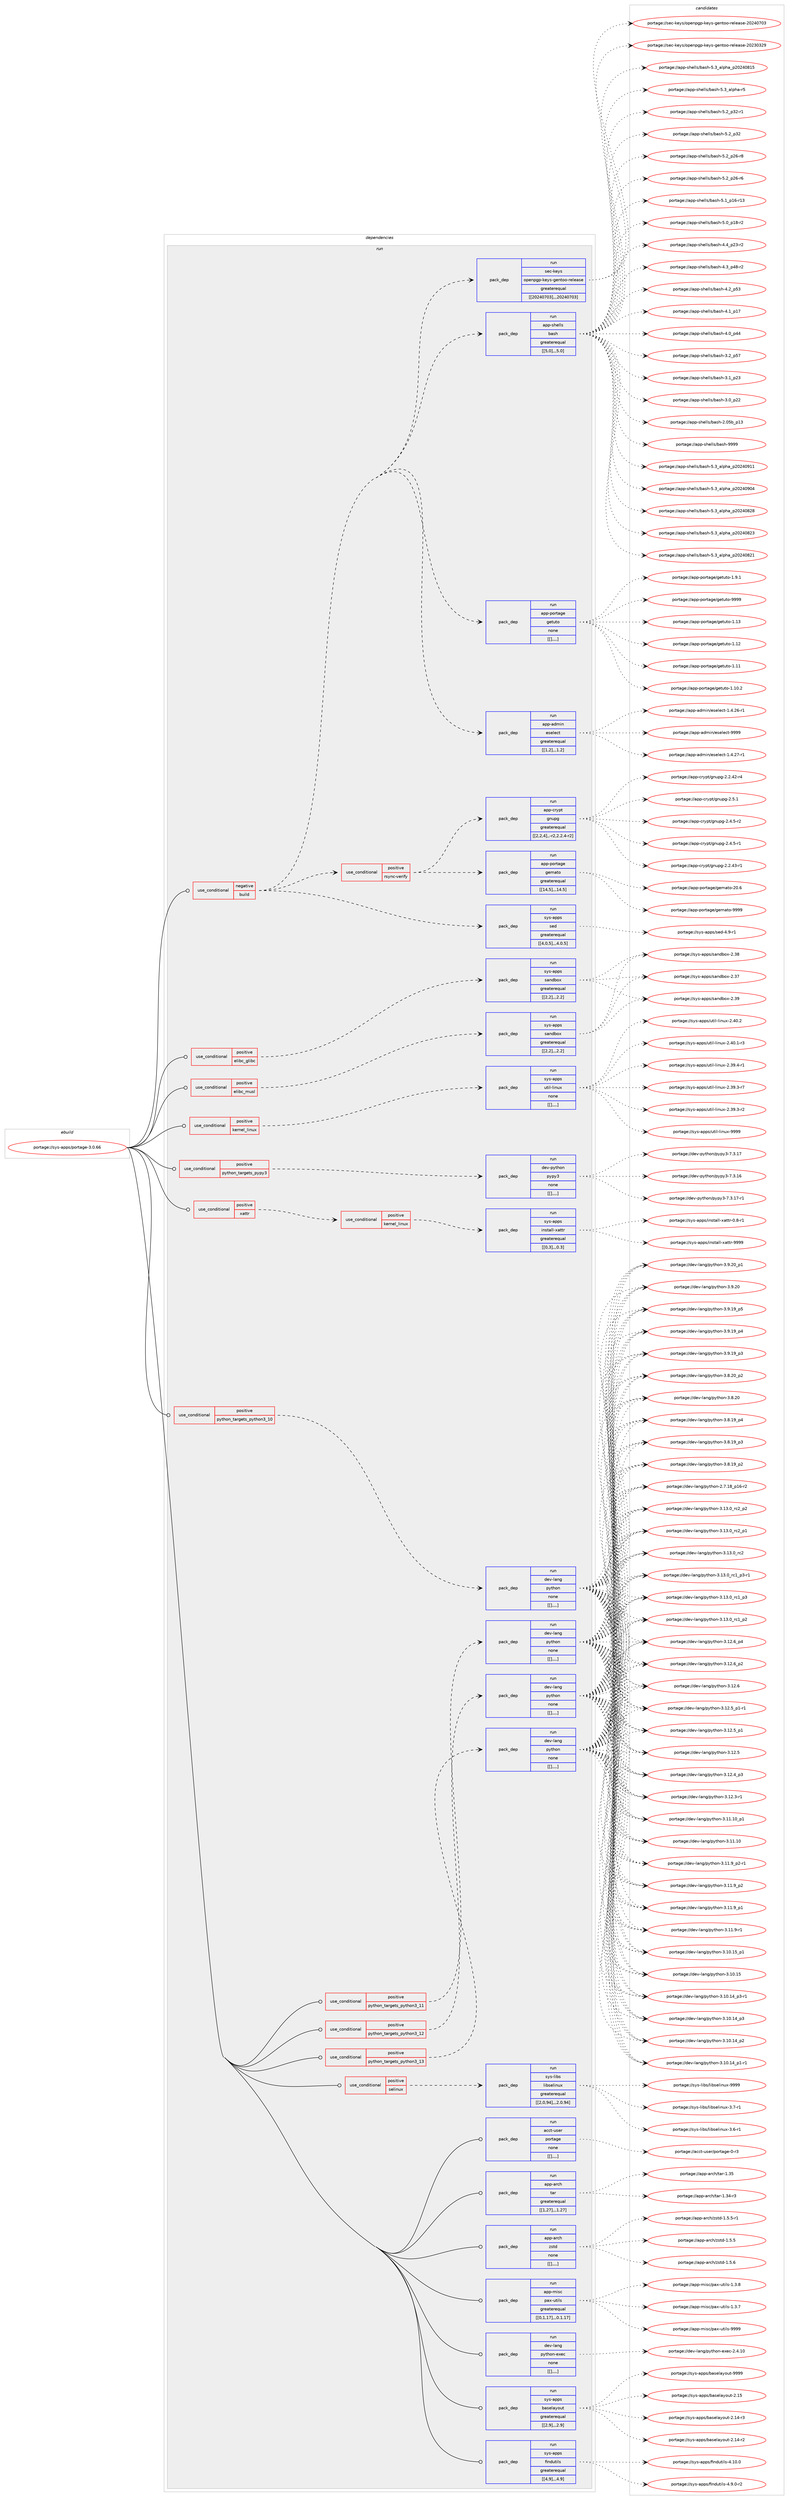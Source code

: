 digraph prolog {

# *************
# Graph options
# *************

newrank=true;
concentrate=true;
compound=true;
graph [rankdir=LR,fontname=Helvetica,fontsize=10,ranksep=1.5];#, ranksep=2.5, nodesep=0.2];
edge  [arrowhead=vee];
node  [fontname=Helvetica,fontsize=10];

# **********
# The ebuild
# **********

subgraph cluster_leftcol {
color=gray;
label=<<i>ebuild</i>>;
id [label="portage://sys-apps/portage-3.0.66", color=red, width=4, href="../sys-apps/portage-3.0.66.svg"];
}

# ****************
# The dependencies
# ****************

subgraph cluster_midcol {
color=gray;
label=<<i>dependencies</i>>;
subgraph cluster_compile {
fillcolor="#eeeeee";
style=filled;
label=<<i>compile</i>>;
}
subgraph cluster_compileandrun {
fillcolor="#eeeeee";
style=filled;
label=<<i>compile and run</i>>;
}
subgraph cluster_run {
fillcolor="#eeeeee";
style=filled;
label=<<i>run</i>>;
subgraph cond6857 {
dependency18221 [label=<<TABLE BORDER="0" CELLBORDER="1" CELLSPACING="0" CELLPADDING="4"><TR><TD ROWSPAN="3" CELLPADDING="10">use_conditional</TD></TR><TR><TD>negative</TD></TR><TR><TD>build</TD></TR></TABLE>>, shape=none, color=red];
subgraph pack11312 {
dependency18222 [label=<<TABLE BORDER="0" CELLBORDER="1" CELLSPACING="0" CELLPADDING="4" WIDTH="220"><TR><TD ROWSPAN="6" CELLPADDING="30">pack_dep</TD></TR><TR><TD WIDTH="110">run</TD></TR><TR><TD>app-admin</TD></TR><TR><TD>eselect</TD></TR><TR><TD>greaterequal</TD></TR><TR><TD>[[1,2],,,1.2]</TD></TR></TABLE>>, shape=none, color=blue];
}
dependency18221:e -> dependency18222:w [weight=20,style="dashed",arrowhead="vee"];
subgraph pack11313 {
dependency18223 [label=<<TABLE BORDER="0" CELLBORDER="1" CELLSPACING="0" CELLPADDING="4" WIDTH="220"><TR><TD ROWSPAN="6" CELLPADDING="30">pack_dep</TD></TR><TR><TD WIDTH="110">run</TD></TR><TR><TD>app-portage</TD></TR><TR><TD>getuto</TD></TR><TR><TD>none</TD></TR><TR><TD>[[],,,,]</TD></TR></TABLE>>, shape=none, color=blue];
}
dependency18221:e -> dependency18223:w [weight=20,style="dashed",arrowhead="vee"];
subgraph pack11314 {
dependency18224 [label=<<TABLE BORDER="0" CELLBORDER="1" CELLSPACING="0" CELLPADDING="4" WIDTH="220"><TR><TD ROWSPAN="6" CELLPADDING="30">pack_dep</TD></TR><TR><TD WIDTH="110">run</TD></TR><TR><TD>app-shells</TD></TR><TR><TD>bash</TD></TR><TR><TD>greaterequal</TD></TR><TR><TD>[[5,0],,,5.0]</TD></TR></TABLE>>, shape=none, color=blue];
}
dependency18221:e -> dependency18224:w [weight=20,style="dashed",arrowhead="vee"];
subgraph pack11315 {
dependency18225 [label=<<TABLE BORDER="0" CELLBORDER="1" CELLSPACING="0" CELLPADDING="4" WIDTH="220"><TR><TD ROWSPAN="6" CELLPADDING="30">pack_dep</TD></TR><TR><TD WIDTH="110">run</TD></TR><TR><TD>sec-keys</TD></TR><TR><TD>openpgp-keys-gentoo-release</TD></TR><TR><TD>greaterequal</TD></TR><TR><TD>[[20240703],,,20240703]</TD></TR></TABLE>>, shape=none, color=blue];
}
dependency18221:e -> dependency18225:w [weight=20,style="dashed",arrowhead="vee"];
subgraph pack11316 {
dependency18226 [label=<<TABLE BORDER="0" CELLBORDER="1" CELLSPACING="0" CELLPADDING="4" WIDTH="220"><TR><TD ROWSPAN="6" CELLPADDING="30">pack_dep</TD></TR><TR><TD WIDTH="110">run</TD></TR><TR><TD>sys-apps</TD></TR><TR><TD>sed</TD></TR><TR><TD>greaterequal</TD></TR><TR><TD>[[4,0,5],,,4.0.5]</TD></TR></TABLE>>, shape=none, color=blue];
}
dependency18221:e -> dependency18226:w [weight=20,style="dashed",arrowhead="vee"];
subgraph cond6858 {
dependency18227 [label=<<TABLE BORDER="0" CELLBORDER="1" CELLSPACING="0" CELLPADDING="4"><TR><TD ROWSPAN="3" CELLPADDING="10">use_conditional</TD></TR><TR><TD>positive</TD></TR><TR><TD>rsync-verify</TD></TR></TABLE>>, shape=none, color=red];
subgraph pack11317 {
dependency18228 [label=<<TABLE BORDER="0" CELLBORDER="1" CELLSPACING="0" CELLPADDING="4" WIDTH="220"><TR><TD ROWSPAN="6" CELLPADDING="30">pack_dep</TD></TR><TR><TD WIDTH="110">run</TD></TR><TR><TD>app-crypt</TD></TR><TR><TD>gnupg</TD></TR><TR><TD>greaterequal</TD></TR><TR><TD>[[2,2,4],,-r2,2.2.4-r2]</TD></TR></TABLE>>, shape=none, color=blue];
}
dependency18227:e -> dependency18228:w [weight=20,style="dashed",arrowhead="vee"];
subgraph pack11318 {
dependency18229 [label=<<TABLE BORDER="0" CELLBORDER="1" CELLSPACING="0" CELLPADDING="4" WIDTH="220"><TR><TD ROWSPAN="6" CELLPADDING="30">pack_dep</TD></TR><TR><TD WIDTH="110">run</TD></TR><TR><TD>app-portage</TD></TR><TR><TD>gemato</TD></TR><TR><TD>greaterequal</TD></TR><TR><TD>[[14,5],,,14.5]</TD></TR></TABLE>>, shape=none, color=blue];
}
dependency18227:e -> dependency18229:w [weight=20,style="dashed",arrowhead="vee"];
}
dependency18221:e -> dependency18227:w [weight=20,style="dashed",arrowhead="vee"];
}
id:e -> dependency18221:w [weight=20,style="solid",arrowhead="odot"];
subgraph cond6859 {
dependency18230 [label=<<TABLE BORDER="0" CELLBORDER="1" CELLSPACING="0" CELLPADDING="4"><TR><TD ROWSPAN="3" CELLPADDING="10">use_conditional</TD></TR><TR><TD>positive</TD></TR><TR><TD>elibc_glibc</TD></TR></TABLE>>, shape=none, color=red];
subgraph pack11319 {
dependency18231 [label=<<TABLE BORDER="0" CELLBORDER="1" CELLSPACING="0" CELLPADDING="4" WIDTH="220"><TR><TD ROWSPAN="6" CELLPADDING="30">pack_dep</TD></TR><TR><TD WIDTH="110">run</TD></TR><TR><TD>sys-apps</TD></TR><TR><TD>sandbox</TD></TR><TR><TD>greaterequal</TD></TR><TR><TD>[[2,2],,,2.2]</TD></TR></TABLE>>, shape=none, color=blue];
}
dependency18230:e -> dependency18231:w [weight=20,style="dashed",arrowhead="vee"];
}
id:e -> dependency18230:w [weight=20,style="solid",arrowhead="odot"];
subgraph cond6860 {
dependency18232 [label=<<TABLE BORDER="0" CELLBORDER="1" CELLSPACING="0" CELLPADDING="4"><TR><TD ROWSPAN="3" CELLPADDING="10">use_conditional</TD></TR><TR><TD>positive</TD></TR><TR><TD>elibc_musl</TD></TR></TABLE>>, shape=none, color=red];
subgraph pack11320 {
dependency18233 [label=<<TABLE BORDER="0" CELLBORDER="1" CELLSPACING="0" CELLPADDING="4" WIDTH="220"><TR><TD ROWSPAN="6" CELLPADDING="30">pack_dep</TD></TR><TR><TD WIDTH="110">run</TD></TR><TR><TD>sys-apps</TD></TR><TR><TD>sandbox</TD></TR><TR><TD>greaterequal</TD></TR><TR><TD>[[2,2],,,2.2]</TD></TR></TABLE>>, shape=none, color=blue];
}
dependency18232:e -> dependency18233:w [weight=20,style="dashed",arrowhead="vee"];
}
id:e -> dependency18232:w [weight=20,style="solid",arrowhead="odot"];
subgraph cond6861 {
dependency18234 [label=<<TABLE BORDER="0" CELLBORDER="1" CELLSPACING="0" CELLPADDING="4"><TR><TD ROWSPAN="3" CELLPADDING="10">use_conditional</TD></TR><TR><TD>positive</TD></TR><TR><TD>kernel_linux</TD></TR></TABLE>>, shape=none, color=red];
subgraph pack11321 {
dependency18235 [label=<<TABLE BORDER="0" CELLBORDER="1" CELLSPACING="0" CELLPADDING="4" WIDTH="220"><TR><TD ROWSPAN="6" CELLPADDING="30">pack_dep</TD></TR><TR><TD WIDTH="110">run</TD></TR><TR><TD>sys-apps</TD></TR><TR><TD>util-linux</TD></TR><TR><TD>none</TD></TR><TR><TD>[[],,,,]</TD></TR></TABLE>>, shape=none, color=blue];
}
dependency18234:e -> dependency18235:w [weight=20,style="dashed",arrowhead="vee"];
}
id:e -> dependency18234:w [weight=20,style="solid",arrowhead="odot"];
subgraph cond6862 {
dependency18236 [label=<<TABLE BORDER="0" CELLBORDER="1" CELLSPACING="0" CELLPADDING="4"><TR><TD ROWSPAN="3" CELLPADDING="10">use_conditional</TD></TR><TR><TD>positive</TD></TR><TR><TD>python_targets_pypy3</TD></TR></TABLE>>, shape=none, color=red];
subgraph pack11322 {
dependency18237 [label=<<TABLE BORDER="0" CELLBORDER="1" CELLSPACING="0" CELLPADDING="4" WIDTH="220"><TR><TD ROWSPAN="6" CELLPADDING="30">pack_dep</TD></TR><TR><TD WIDTH="110">run</TD></TR><TR><TD>dev-python</TD></TR><TR><TD>pypy3</TD></TR><TR><TD>none</TD></TR><TR><TD>[[],,,,]</TD></TR></TABLE>>, shape=none, color=blue];
}
dependency18236:e -> dependency18237:w [weight=20,style="dashed",arrowhead="vee"];
}
id:e -> dependency18236:w [weight=20,style="solid",arrowhead="odot"];
subgraph cond6863 {
dependency18238 [label=<<TABLE BORDER="0" CELLBORDER="1" CELLSPACING="0" CELLPADDING="4"><TR><TD ROWSPAN="3" CELLPADDING="10">use_conditional</TD></TR><TR><TD>positive</TD></TR><TR><TD>python_targets_python3_10</TD></TR></TABLE>>, shape=none, color=red];
subgraph pack11323 {
dependency18239 [label=<<TABLE BORDER="0" CELLBORDER="1" CELLSPACING="0" CELLPADDING="4" WIDTH="220"><TR><TD ROWSPAN="6" CELLPADDING="30">pack_dep</TD></TR><TR><TD WIDTH="110">run</TD></TR><TR><TD>dev-lang</TD></TR><TR><TD>python</TD></TR><TR><TD>none</TD></TR><TR><TD>[[],,,,]</TD></TR></TABLE>>, shape=none, color=blue];
}
dependency18238:e -> dependency18239:w [weight=20,style="dashed",arrowhead="vee"];
}
id:e -> dependency18238:w [weight=20,style="solid",arrowhead="odot"];
subgraph cond6864 {
dependency18240 [label=<<TABLE BORDER="0" CELLBORDER="1" CELLSPACING="0" CELLPADDING="4"><TR><TD ROWSPAN="3" CELLPADDING="10">use_conditional</TD></TR><TR><TD>positive</TD></TR><TR><TD>python_targets_python3_11</TD></TR></TABLE>>, shape=none, color=red];
subgraph pack11324 {
dependency18241 [label=<<TABLE BORDER="0" CELLBORDER="1" CELLSPACING="0" CELLPADDING="4" WIDTH="220"><TR><TD ROWSPAN="6" CELLPADDING="30">pack_dep</TD></TR><TR><TD WIDTH="110">run</TD></TR><TR><TD>dev-lang</TD></TR><TR><TD>python</TD></TR><TR><TD>none</TD></TR><TR><TD>[[],,,,]</TD></TR></TABLE>>, shape=none, color=blue];
}
dependency18240:e -> dependency18241:w [weight=20,style="dashed",arrowhead="vee"];
}
id:e -> dependency18240:w [weight=20,style="solid",arrowhead="odot"];
subgraph cond6865 {
dependency18242 [label=<<TABLE BORDER="0" CELLBORDER="1" CELLSPACING="0" CELLPADDING="4"><TR><TD ROWSPAN="3" CELLPADDING="10">use_conditional</TD></TR><TR><TD>positive</TD></TR><TR><TD>python_targets_python3_12</TD></TR></TABLE>>, shape=none, color=red];
subgraph pack11325 {
dependency18243 [label=<<TABLE BORDER="0" CELLBORDER="1" CELLSPACING="0" CELLPADDING="4" WIDTH="220"><TR><TD ROWSPAN="6" CELLPADDING="30">pack_dep</TD></TR><TR><TD WIDTH="110">run</TD></TR><TR><TD>dev-lang</TD></TR><TR><TD>python</TD></TR><TR><TD>none</TD></TR><TR><TD>[[],,,,]</TD></TR></TABLE>>, shape=none, color=blue];
}
dependency18242:e -> dependency18243:w [weight=20,style="dashed",arrowhead="vee"];
}
id:e -> dependency18242:w [weight=20,style="solid",arrowhead="odot"];
subgraph cond6866 {
dependency18244 [label=<<TABLE BORDER="0" CELLBORDER="1" CELLSPACING="0" CELLPADDING="4"><TR><TD ROWSPAN="3" CELLPADDING="10">use_conditional</TD></TR><TR><TD>positive</TD></TR><TR><TD>python_targets_python3_13</TD></TR></TABLE>>, shape=none, color=red];
subgraph pack11326 {
dependency18245 [label=<<TABLE BORDER="0" CELLBORDER="1" CELLSPACING="0" CELLPADDING="4" WIDTH="220"><TR><TD ROWSPAN="6" CELLPADDING="30">pack_dep</TD></TR><TR><TD WIDTH="110">run</TD></TR><TR><TD>dev-lang</TD></TR><TR><TD>python</TD></TR><TR><TD>none</TD></TR><TR><TD>[[],,,,]</TD></TR></TABLE>>, shape=none, color=blue];
}
dependency18244:e -> dependency18245:w [weight=20,style="dashed",arrowhead="vee"];
}
id:e -> dependency18244:w [weight=20,style="solid",arrowhead="odot"];
subgraph cond6867 {
dependency18246 [label=<<TABLE BORDER="0" CELLBORDER="1" CELLSPACING="0" CELLPADDING="4"><TR><TD ROWSPAN="3" CELLPADDING="10">use_conditional</TD></TR><TR><TD>positive</TD></TR><TR><TD>selinux</TD></TR></TABLE>>, shape=none, color=red];
subgraph pack11327 {
dependency18247 [label=<<TABLE BORDER="0" CELLBORDER="1" CELLSPACING="0" CELLPADDING="4" WIDTH="220"><TR><TD ROWSPAN="6" CELLPADDING="30">pack_dep</TD></TR><TR><TD WIDTH="110">run</TD></TR><TR><TD>sys-libs</TD></TR><TR><TD>libselinux</TD></TR><TR><TD>greaterequal</TD></TR><TR><TD>[[2,0,94],,,2.0.94]</TD></TR></TABLE>>, shape=none, color=blue];
}
dependency18246:e -> dependency18247:w [weight=20,style="dashed",arrowhead="vee"];
}
id:e -> dependency18246:w [weight=20,style="solid",arrowhead="odot"];
subgraph cond6868 {
dependency18248 [label=<<TABLE BORDER="0" CELLBORDER="1" CELLSPACING="0" CELLPADDING="4"><TR><TD ROWSPAN="3" CELLPADDING="10">use_conditional</TD></TR><TR><TD>positive</TD></TR><TR><TD>xattr</TD></TR></TABLE>>, shape=none, color=red];
subgraph cond6869 {
dependency18249 [label=<<TABLE BORDER="0" CELLBORDER="1" CELLSPACING="0" CELLPADDING="4"><TR><TD ROWSPAN="3" CELLPADDING="10">use_conditional</TD></TR><TR><TD>positive</TD></TR><TR><TD>kernel_linux</TD></TR></TABLE>>, shape=none, color=red];
subgraph pack11328 {
dependency18250 [label=<<TABLE BORDER="0" CELLBORDER="1" CELLSPACING="0" CELLPADDING="4" WIDTH="220"><TR><TD ROWSPAN="6" CELLPADDING="30">pack_dep</TD></TR><TR><TD WIDTH="110">run</TD></TR><TR><TD>sys-apps</TD></TR><TR><TD>install-xattr</TD></TR><TR><TD>greaterequal</TD></TR><TR><TD>[[0,3],,,0.3]</TD></TR></TABLE>>, shape=none, color=blue];
}
dependency18249:e -> dependency18250:w [weight=20,style="dashed",arrowhead="vee"];
}
dependency18248:e -> dependency18249:w [weight=20,style="dashed",arrowhead="vee"];
}
id:e -> dependency18248:w [weight=20,style="solid",arrowhead="odot"];
subgraph pack11329 {
dependency18251 [label=<<TABLE BORDER="0" CELLBORDER="1" CELLSPACING="0" CELLPADDING="4" WIDTH="220"><TR><TD ROWSPAN="6" CELLPADDING="30">pack_dep</TD></TR><TR><TD WIDTH="110">run</TD></TR><TR><TD>acct-user</TD></TR><TR><TD>portage</TD></TR><TR><TD>none</TD></TR><TR><TD>[[],,,,]</TD></TR></TABLE>>, shape=none, color=blue];
}
id:e -> dependency18251:w [weight=20,style="solid",arrowhead="odot"];
subgraph pack11330 {
dependency18252 [label=<<TABLE BORDER="0" CELLBORDER="1" CELLSPACING="0" CELLPADDING="4" WIDTH="220"><TR><TD ROWSPAN="6" CELLPADDING="30">pack_dep</TD></TR><TR><TD WIDTH="110">run</TD></TR><TR><TD>app-arch</TD></TR><TR><TD>tar</TD></TR><TR><TD>greaterequal</TD></TR><TR><TD>[[1,27],,,1.27]</TD></TR></TABLE>>, shape=none, color=blue];
}
id:e -> dependency18252:w [weight=20,style="solid",arrowhead="odot"];
subgraph pack11331 {
dependency18253 [label=<<TABLE BORDER="0" CELLBORDER="1" CELLSPACING="0" CELLPADDING="4" WIDTH="220"><TR><TD ROWSPAN="6" CELLPADDING="30">pack_dep</TD></TR><TR><TD WIDTH="110">run</TD></TR><TR><TD>app-arch</TD></TR><TR><TD>zstd</TD></TR><TR><TD>none</TD></TR><TR><TD>[[],,,,]</TD></TR></TABLE>>, shape=none, color=blue];
}
id:e -> dependency18253:w [weight=20,style="solid",arrowhead="odot"];
subgraph pack11332 {
dependency18254 [label=<<TABLE BORDER="0" CELLBORDER="1" CELLSPACING="0" CELLPADDING="4" WIDTH="220"><TR><TD ROWSPAN="6" CELLPADDING="30">pack_dep</TD></TR><TR><TD WIDTH="110">run</TD></TR><TR><TD>app-misc</TD></TR><TR><TD>pax-utils</TD></TR><TR><TD>greaterequal</TD></TR><TR><TD>[[0,1,17],,,0.1.17]</TD></TR></TABLE>>, shape=none, color=blue];
}
id:e -> dependency18254:w [weight=20,style="solid",arrowhead="odot"];
subgraph pack11333 {
dependency18255 [label=<<TABLE BORDER="0" CELLBORDER="1" CELLSPACING="0" CELLPADDING="4" WIDTH="220"><TR><TD ROWSPAN="6" CELLPADDING="30">pack_dep</TD></TR><TR><TD WIDTH="110">run</TD></TR><TR><TD>dev-lang</TD></TR><TR><TD>python-exec</TD></TR><TR><TD>none</TD></TR><TR><TD>[[],,,,]</TD></TR></TABLE>>, shape=none, color=blue];
}
id:e -> dependency18255:w [weight=20,style="solid",arrowhead="odot"];
subgraph pack11334 {
dependency18256 [label=<<TABLE BORDER="0" CELLBORDER="1" CELLSPACING="0" CELLPADDING="4" WIDTH="220"><TR><TD ROWSPAN="6" CELLPADDING="30">pack_dep</TD></TR><TR><TD WIDTH="110">run</TD></TR><TR><TD>sys-apps</TD></TR><TR><TD>baselayout</TD></TR><TR><TD>greaterequal</TD></TR><TR><TD>[[2,9],,,2.9]</TD></TR></TABLE>>, shape=none, color=blue];
}
id:e -> dependency18256:w [weight=20,style="solid",arrowhead="odot"];
subgraph pack11335 {
dependency18257 [label=<<TABLE BORDER="0" CELLBORDER="1" CELLSPACING="0" CELLPADDING="4" WIDTH="220"><TR><TD ROWSPAN="6" CELLPADDING="30">pack_dep</TD></TR><TR><TD WIDTH="110">run</TD></TR><TR><TD>sys-apps</TD></TR><TR><TD>findutils</TD></TR><TR><TD>greaterequal</TD></TR><TR><TD>[[4,9],,,4.9]</TD></TR></TABLE>>, shape=none, color=blue];
}
id:e -> dependency18257:w [weight=20,style="solid",arrowhead="odot"];
}
}

# **************
# The candidates
# **************

subgraph cluster_choices {
rank=same;
color=gray;
label=<<i>candidates</i>>;

subgraph choice11312 {
color=black;
nodesep=1;
choice97112112459710010910511047101115101108101991164557575757 [label="portage://app-admin/eselect-9999", color=red, width=4,href="../app-admin/eselect-9999.svg"];
choice9711211245971001091051104710111510110810199116454946524650554511449 [label="portage://app-admin/eselect-1.4.27-r1", color=red, width=4,href="../app-admin/eselect-1.4.27-r1.svg"];
choice9711211245971001091051104710111510110810199116454946524650544511449 [label="portage://app-admin/eselect-1.4.26-r1", color=red, width=4,href="../app-admin/eselect-1.4.26-r1.svg"];
dependency18222:e -> choice97112112459710010910511047101115101108101991164557575757:w [style=dotted,weight="100"];
dependency18222:e -> choice9711211245971001091051104710111510110810199116454946524650554511449:w [style=dotted,weight="100"];
dependency18222:e -> choice9711211245971001091051104710111510110810199116454946524650544511449:w [style=dotted,weight="100"];
}
subgraph choice11313 {
color=black;
nodesep=1;
choice971121124511211111411697103101471031011161171161114557575757 [label="portage://app-portage/getuto-9999", color=red, width=4,href="../app-portage/getuto-9999.svg"];
choice971121124511211111411697103101471031011161171161114549464951 [label="portage://app-portage/getuto-1.13", color=red, width=4,href="../app-portage/getuto-1.13.svg"];
choice971121124511211111411697103101471031011161171161114549464950 [label="portage://app-portage/getuto-1.12", color=red, width=4,href="../app-portage/getuto-1.12.svg"];
choice971121124511211111411697103101471031011161171161114549464949 [label="portage://app-portage/getuto-1.11", color=red, width=4,href="../app-portage/getuto-1.11.svg"];
choice9711211245112111114116971031014710310111611711611145494649484650 [label="portage://app-portage/getuto-1.10.2", color=red, width=4,href="../app-portage/getuto-1.10.2.svg"];
choice97112112451121111141169710310147103101116117116111454946574649 [label="portage://app-portage/getuto-1.9.1", color=red, width=4,href="../app-portage/getuto-1.9.1.svg"];
dependency18223:e -> choice971121124511211111411697103101471031011161171161114557575757:w [style=dotted,weight="100"];
dependency18223:e -> choice971121124511211111411697103101471031011161171161114549464951:w [style=dotted,weight="100"];
dependency18223:e -> choice971121124511211111411697103101471031011161171161114549464950:w [style=dotted,weight="100"];
dependency18223:e -> choice971121124511211111411697103101471031011161171161114549464949:w [style=dotted,weight="100"];
dependency18223:e -> choice9711211245112111114116971031014710310111611711611145494649484650:w [style=dotted,weight="100"];
dependency18223:e -> choice97112112451121111141169710310147103101116117116111454946574649:w [style=dotted,weight="100"];
}
subgraph choice11314 {
color=black;
nodesep=1;
choice97112112451151041011081081154798971151044557575757 [label="portage://app-shells/bash-9999", color=red, width=4,href="../app-shells/bash-9999.svg"];
choice971121124511510410110810811547989711510445534651959710811210497951125048505248574949 [label="portage://app-shells/bash-5.3_alpha_p20240911", color=red, width=4,href="../app-shells/bash-5.3_alpha_p20240911.svg"];
choice971121124511510410110810811547989711510445534651959710811210497951125048505248574852 [label="portage://app-shells/bash-5.3_alpha_p20240904", color=red, width=4,href="../app-shells/bash-5.3_alpha_p20240904.svg"];
choice971121124511510410110810811547989711510445534651959710811210497951125048505248565056 [label="portage://app-shells/bash-5.3_alpha_p20240828", color=red, width=4,href="../app-shells/bash-5.3_alpha_p20240828.svg"];
choice971121124511510410110810811547989711510445534651959710811210497951125048505248565051 [label="portage://app-shells/bash-5.3_alpha_p20240823", color=red, width=4,href="../app-shells/bash-5.3_alpha_p20240823.svg"];
choice971121124511510410110810811547989711510445534651959710811210497951125048505248565049 [label="portage://app-shells/bash-5.3_alpha_p20240821", color=red, width=4,href="../app-shells/bash-5.3_alpha_p20240821.svg"];
choice971121124511510410110810811547989711510445534651959710811210497951125048505248564953 [label="portage://app-shells/bash-5.3_alpha_p20240815", color=red, width=4,href="../app-shells/bash-5.3_alpha_p20240815.svg"];
choice9711211245115104101108108115479897115104455346519597108112104974511453 [label="portage://app-shells/bash-5.3_alpha-r5", color=red, width=4,href="../app-shells/bash-5.3_alpha-r5.svg"];
choice9711211245115104101108108115479897115104455346509511251504511449 [label="portage://app-shells/bash-5.2_p32-r1", color=red, width=4,href="../app-shells/bash-5.2_p32-r1.svg"];
choice971121124511510410110810811547989711510445534650951125150 [label="portage://app-shells/bash-5.2_p32", color=red, width=4,href="../app-shells/bash-5.2_p32.svg"];
choice9711211245115104101108108115479897115104455346509511250544511456 [label="portage://app-shells/bash-5.2_p26-r8", color=red, width=4,href="../app-shells/bash-5.2_p26-r8.svg"];
choice9711211245115104101108108115479897115104455346509511250544511454 [label="portage://app-shells/bash-5.2_p26-r6", color=red, width=4,href="../app-shells/bash-5.2_p26-r6.svg"];
choice971121124511510410110810811547989711510445534649951124954451144951 [label="portage://app-shells/bash-5.1_p16-r13", color=red, width=4,href="../app-shells/bash-5.1_p16-r13.svg"];
choice9711211245115104101108108115479897115104455346489511249564511450 [label="portage://app-shells/bash-5.0_p18-r2", color=red, width=4,href="../app-shells/bash-5.0_p18-r2.svg"];
choice9711211245115104101108108115479897115104455246529511250514511450 [label="portage://app-shells/bash-4.4_p23-r2", color=red, width=4,href="../app-shells/bash-4.4_p23-r2.svg"];
choice9711211245115104101108108115479897115104455246519511252564511450 [label="portage://app-shells/bash-4.3_p48-r2", color=red, width=4,href="../app-shells/bash-4.3_p48-r2.svg"];
choice971121124511510410110810811547989711510445524650951125351 [label="portage://app-shells/bash-4.2_p53", color=red, width=4,href="../app-shells/bash-4.2_p53.svg"];
choice971121124511510410110810811547989711510445524649951124955 [label="portage://app-shells/bash-4.1_p17", color=red, width=4,href="../app-shells/bash-4.1_p17.svg"];
choice971121124511510410110810811547989711510445524648951125252 [label="portage://app-shells/bash-4.0_p44", color=red, width=4,href="../app-shells/bash-4.0_p44.svg"];
choice971121124511510410110810811547989711510445514650951125355 [label="portage://app-shells/bash-3.2_p57", color=red, width=4,href="../app-shells/bash-3.2_p57.svg"];
choice971121124511510410110810811547989711510445514649951125051 [label="portage://app-shells/bash-3.1_p23", color=red, width=4,href="../app-shells/bash-3.1_p23.svg"];
choice971121124511510410110810811547989711510445514648951125050 [label="portage://app-shells/bash-3.0_p22", color=red, width=4,href="../app-shells/bash-3.0_p22.svg"];
choice9711211245115104101108108115479897115104455046485398951124951 [label="portage://app-shells/bash-2.05b_p13", color=red, width=4,href="../app-shells/bash-2.05b_p13.svg"];
dependency18224:e -> choice97112112451151041011081081154798971151044557575757:w [style=dotted,weight="100"];
dependency18224:e -> choice971121124511510410110810811547989711510445534651959710811210497951125048505248574949:w [style=dotted,weight="100"];
dependency18224:e -> choice971121124511510410110810811547989711510445534651959710811210497951125048505248574852:w [style=dotted,weight="100"];
dependency18224:e -> choice971121124511510410110810811547989711510445534651959710811210497951125048505248565056:w [style=dotted,weight="100"];
dependency18224:e -> choice971121124511510410110810811547989711510445534651959710811210497951125048505248565051:w [style=dotted,weight="100"];
dependency18224:e -> choice971121124511510410110810811547989711510445534651959710811210497951125048505248565049:w [style=dotted,weight="100"];
dependency18224:e -> choice971121124511510410110810811547989711510445534651959710811210497951125048505248564953:w [style=dotted,weight="100"];
dependency18224:e -> choice9711211245115104101108108115479897115104455346519597108112104974511453:w [style=dotted,weight="100"];
dependency18224:e -> choice9711211245115104101108108115479897115104455346509511251504511449:w [style=dotted,weight="100"];
dependency18224:e -> choice971121124511510410110810811547989711510445534650951125150:w [style=dotted,weight="100"];
dependency18224:e -> choice9711211245115104101108108115479897115104455346509511250544511456:w [style=dotted,weight="100"];
dependency18224:e -> choice9711211245115104101108108115479897115104455346509511250544511454:w [style=dotted,weight="100"];
dependency18224:e -> choice971121124511510410110810811547989711510445534649951124954451144951:w [style=dotted,weight="100"];
dependency18224:e -> choice9711211245115104101108108115479897115104455346489511249564511450:w [style=dotted,weight="100"];
dependency18224:e -> choice9711211245115104101108108115479897115104455246529511250514511450:w [style=dotted,weight="100"];
dependency18224:e -> choice9711211245115104101108108115479897115104455246519511252564511450:w [style=dotted,weight="100"];
dependency18224:e -> choice971121124511510410110810811547989711510445524650951125351:w [style=dotted,weight="100"];
dependency18224:e -> choice971121124511510410110810811547989711510445524649951124955:w [style=dotted,weight="100"];
dependency18224:e -> choice971121124511510410110810811547989711510445524648951125252:w [style=dotted,weight="100"];
dependency18224:e -> choice971121124511510410110810811547989711510445514650951125355:w [style=dotted,weight="100"];
dependency18224:e -> choice971121124511510410110810811547989711510445514649951125051:w [style=dotted,weight="100"];
dependency18224:e -> choice971121124511510410110810811547989711510445514648951125050:w [style=dotted,weight="100"];
dependency18224:e -> choice9711211245115104101108108115479897115104455046485398951124951:w [style=dotted,weight="100"];
}
subgraph choice11315 {
color=black;
nodesep=1;
choice11510199451071011211154711111210111011210311245107101121115451031011101161111114511410110810197115101455048505248554851 [label="portage://sec-keys/openpgp-keys-gentoo-release-20240703", color=red, width=4,href="../sec-keys/openpgp-keys-gentoo-release-20240703.svg"];
choice11510199451071011211154711111210111011210311245107101121115451031011101161111114511410110810197115101455048505148515057 [label="portage://sec-keys/openpgp-keys-gentoo-release-20230329", color=red, width=4,href="../sec-keys/openpgp-keys-gentoo-release-20230329.svg"];
dependency18225:e -> choice11510199451071011211154711111210111011210311245107101121115451031011101161111114511410110810197115101455048505248554851:w [style=dotted,weight="100"];
dependency18225:e -> choice11510199451071011211154711111210111011210311245107101121115451031011101161111114511410110810197115101455048505148515057:w [style=dotted,weight="100"];
}
subgraph choice11316 {
color=black;
nodesep=1;
choice115121115459711211211547115101100455246574511449 [label="portage://sys-apps/sed-4.9-r1", color=red, width=4,href="../sys-apps/sed-4.9-r1.svg"];
dependency18226:e -> choice115121115459711211211547115101100455246574511449:w [style=dotted,weight="100"];
}
subgraph choice11317 {
color=black;
nodesep=1;
choice97112112459911412111211647103110117112103455046534649 [label="portage://app-crypt/gnupg-2.5.1", color=red, width=4,href="../app-crypt/gnupg-2.5.1.svg"];
choice971121124599114121112116471031101171121034550465246534511450 [label="portage://app-crypt/gnupg-2.4.5-r2", color=red, width=4,href="../app-crypt/gnupg-2.4.5-r2.svg"];
choice971121124599114121112116471031101171121034550465246534511449 [label="portage://app-crypt/gnupg-2.4.5-r1", color=red, width=4,href="../app-crypt/gnupg-2.4.5-r1.svg"];
choice97112112459911412111211647103110117112103455046504652514511449 [label="portage://app-crypt/gnupg-2.2.43-r1", color=red, width=4,href="../app-crypt/gnupg-2.2.43-r1.svg"];
choice97112112459911412111211647103110117112103455046504652504511452 [label="portage://app-crypt/gnupg-2.2.42-r4", color=red, width=4,href="../app-crypt/gnupg-2.2.42-r4.svg"];
dependency18228:e -> choice97112112459911412111211647103110117112103455046534649:w [style=dotted,weight="100"];
dependency18228:e -> choice971121124599114121112116471031101171121034550465246534511450:w [style=dotted,weight="100"];
dependency18228:e -> choice971121124599114121112116471031101171121034550465246534511449:w [style=dotted,weight="100"];
dependency18228:e -> choice97112112459911412111211647103110117112103455046504652514511449:w [style=dotted,weight="100"];
dependency18228:e -> choice97112112459911412111211647103110117112103455046504652504511452:w [style=dotted,weight="100"];
}
subgraph choice11318 {
color=black;
nodesep=1;
choice97112112451121111141169710310147103101109971161114557575757 [label="portage://app-portage/gemato-9999", color=red, width=4,href="../app-portage/gemato-9999.svg"];
choice97112112451121111141169710310147103101109971161114550484654 [label="portage://app-portage/gemato-20.6", color=red, width=4,href="../app-portage/gemato-20.6.svg"];
dependency18229:e -> choice97112112451121111141169710310147103101109971161114557575757:w [style=dotted,weight="100"];
dependency18229:e -> choice97112112451121111141169710310147103101109971161114550484654:w [style=dotted,weight="100"];
}
subgraph choice11319 {
color=black;
nodesep=1;
choice11512111545971121121154711597110100981111204550465157 [label="portage://sys-apps/sandbox-2.39", color=red, width=4,href="../sys-apps/sandbox-2.39.svg"];
choice11512111545971121121154711597110100981111204550465156 [label="portage://sys-apps/sandbox-2.38", color=red, width=4,href="../sys-apps/sandbox-2.38.svg"];
choice11512111545971121121154711597110100981111204550465155 [label="portage://sys-apps/sandbox-2.37", color=red, width=4,href="../sys-apps/sandbox-2.37.svg"];
dependency18231:e -> choice11512111545971121121154711597110100981111204550465157:w [style=dotted,weight="100"];
dependency18231:e -> choice11512111545971121121154711597110100981111204550465156:w [style=dotted,weight="100"];
dependency18231:e -> choice11512111545971121121154711597110100981111204550465155:w [style=dotted,weight="100"];
}
subgraph choice11320 {
color=black;
nodesep=1;
choice11512111545971121121154711597110100981111204550465157 [label="portage://sys-apps/sandbox-2.39", color=red, width=4,href="../sys-apps/sandbox-2.39.svg"];
choice11512111545971121121154711597110100981111204550465156 [label="portage://sys-apps/sandbox-2.38", color=red, width=4,href="../sys-apps/sandbox-2.38.svg"];
choice11512111545971121121154711597110100981111204550465155 [label="portage://sys-apps/sandbox-2.37", color=red, width=4,href="../sys-apps/sandbox-2.37.svg"];
dependency18233:e -> choice11512111545971121121154711597110100981111204550465157:w [style=dotted,weight="100"];
dependency18233:e -> choice11512111545971121121154711597110100981111204550465156:w [style=dotted,weight="100"];
dependency18233:e -> choice11512111545971121121154711597110100981111204550465155:w [style=dotted,weight="100"];
}
subgraph choice11321 {
color=black;
nodesep=1;
choice115121115459711211211547117116105108451081051101171204557575757 [label="portage://sys-apps/util-linux-9999", color=red, width=4,href="../sys-apps/util-linux-9999.svg"];
choice1151211154597112112115471171161051084510810511011712045504652484650 [label="portage://sys-apps/util-linux-2.40.2", color=red, width=4,href="../sys-apps/util-linux-2.40.2.svg"];
choice11512111545971121121154711711610510845108105110117120455046524846494511451 [label="portage://sys-apps/util-linux-2.40.1-r3", color=red, width=4,href="../sys-apps/util-linux-2.40.1-r3.svg"];
choice11512111545971121121154711711610510845108105110117120455046515746524511449 [label="portage://sys-apps/util-linux-2.39.4-r1", color=red, width=4,href="../sys-apps/util-linux-2.39.4-r1.svg"];
choice11512111545971121121154711711610510845108105110117120455046515746514511455 [label="portage://sys-apps/util-linux-2.39.3-r7", color=red, width=4,href="../sys-apps/util-linux-2.39.3-r7.svg"];
choice11512111545971121121154711711610510845108105110117120455046515746514511450 [label="portage://sys-apps/util-linux-2.39.3-r2", color=red, width=4,href="../sys-apps/util-linux-2.39.3-r2.svg"];
dependency18235:e -> choice115121115459711211211547117116105108451081051101171204557575757:w [style=dotted,weight="100"];
dependency18235:e -> choice1151211154597112112115471171161051084510810511011712045504652484650:w [style=dotted,weight="100"];
dependency18235:e -> choice11512111545971121121154711711610510845108105110117120455046524846494511451:w [style=dotted,weight="100"];
dependency18235:e -> choice11512111545971121121154711711610510845108105110117120455046515746524511449:w [style=dotted,weight="100"];
dependency18235:e -> choice11512111545971121121154711711610510845108105110117120455046515746514511455:w [style=dotted,weight="100"];
dependency18235:e -> choice11512111545971121121154711711610510845108105110117120455046515746514511450:w [style=dotted,weight="100"];
}
subgraph choice11322 {
color=black;
nodesep=1;
choice100101118451121211161041111104711212111212151455546514649554511449 [label="portage://dev-python/pypy3-7.3.17-r1", color=red, width=4,href="../dev-python/pypy3-7.3.17-r1.svg"];
choice10010111845112121116104111110471121211121215145554651464955 [label="portage://dev-python/pypy3-7.3.17", color=red, width=4,href="../dev-python/pypy3-7.3.17.svg"];
choice10010111845112121116104111110471121211121215145554651464954 [label="portage://dev-python/pypy3-7.3.16", color=red, width=4,href="../dev-python/pypy3-7.3.16.svg"];
dependency18237:e -> choice100101118451121211161041111104711212111212151455546514649554511449:w [style=dotted,weight="100"];
dependency18237:e -> choice10010111845112121116104111110471121211121215145554651464955:w [style=dotted,weight="100"];
dependency18237:e -> choice10010111845112121116104111110471121211121215145554651464954:w [style=dotted,weight="100"];
}
subgraph choice11323 {
color=black;
nodesep=1;
choice100101118451089711010347112121116104111110455146495146489511499509511250 [label="portage://dev-lang/python-3.13.0_rc2_p2", color=red, width=4,href="../dev-lang/python-3.13.0_rc2_p2.svg"];
choice100101118451089711010347112121116104111110455146495146489511499509511249 [label="portage://dev-lang/python-3.13.0_rc2_p1", color=red, width=4,href="../dev-lang/python-3.13.0_rc2_p1.svg"];
choice10010111845108971101034711212111610411111045514649514648951149950 [label="portage://dev-lang/python-3.13.0_rc2", color=red, width=4,href="../dev-lang/python-3.13.0_rc2.svg"];
choice1001011184510897110103471121211161041111104551464951464895114994995112514511449 [label="portage://dev-lang/python-3.13.0_rc1_p3-r1", color=red, width=4,href="../dev-lang/python-3.13.0_rc1_p3-r1.svg"];
choice100101118451089711010347112121116104111110455146495146489511499499511251 [label="portage://dev-lang/python-3.13.0_rc1_p3", color=red, width=4,href="../dev-lang/python-3.13.0_rc1_p3.svg"];
choice100101118451089711010347112121116104111110455146495146489511499499511250 [label="portage://dev-lang/python-3.13.0_rc1_p2", color=red, width=4,href="../dev-lang/python-3.13.0_rc1_p2.svg"];
choice100101118451089711010347112121116104111110455146495046549511252 [label="portage://dev-lang/python-3.12.6_p4", color=red, width=4,href="../dev-lang/python-3.12.6_p4.svg"];
choice100101118451089711010347112121116104111110455146495046549511250 [label="portage://dev-lang/python-3.12.6_p2", color=red, width=4,href="../dev-lang/python-3.12.6_p2.svg"];
choice10010111845108971101034711212111610411111045514649504654 [label="portage://dev-lang/python-3.12.6", color=red, width=4,href="../dev-lang/python-3.12.6.svg"];
choice1001011184510897110103471121211161041111104551464950465395112494511449 [label="portage://dev-lang/python-3.12.5_p1-r1", color=red, width=4,href="../dev-lang/python-3.12.5_p1-r1.svg"];
choice100101118451089711010347112121116104111110455146495046539511249 [label="portage://dev-lang/python-3.12.5_p1", color=red, width=4,href="../dev-lang/python-3.12.5_p1.svg"];
choice10010111845108971101034711212111610411111045514649504653 [label="portage://dev-lang/python-3.12.5", color=red, width=4,href="../dev-lang/python-3.12.5.svg"];
choice100101118451089711010347112121116104111110455146495046529511251 [label="portage://dev-lang/python-3.12.4_p3", color=red, width=4,href="../dev-lang/python-3.12.4_p3.svg"];
choice100101118451089711010347112121116104111110455146495046514511449 [label="portage://dev-lang/python-3.12.3-r1", color=red, width=4,href="../dev-lang/python-3.12.3-r1.svg"];
choice10010111845108971101034711212111610411111045514649494649489511249 [label="portage://dev-lang/python-3.11.10_p1", color=red, width=4,href="../dev-lang/python-3.11.10_p1.svg"];
choice1001011184510897110103471121211161041111104551464949464948 [label="portage://dev-lang/python-3.11.10", color=red, width=4,href="../dev-lang/python-3.11.10.svg"];
choice1001011184510897110103471121211161041111104551464949465795112504511449 [label="portage://dev-lang/python-3.11.9_p2-r1", color=red, width=4,href="../dev-lang/python-3.11.9_p2-r1.svg"];
choice100101118451089711010347112121116104111110455146494946579511250 [label="portage://dev-lang/python-3.11.9_p2", color=red, width=4,href="../dev-lang/python-3.11.9_p2.svg"];
choice100101118451089711010347112121116104111110455146494946579511249 [label="portage://dev-lang/python-3.11.9_p1", color=red, width=4,href="../dev-lang/python-3.11.9_p1.svg"];
choice100101118451089711010347112121116104111110455146494946574511449 [label="portage://dev-lang/python-3.11.9-r1", color=red, width=4,href="../dev-lang/python-3.11.9-r1.svg"];
choice10010111845108971101034711212111610411111045514649484649539511249 [label="portage://dev-lang/python-3.10.15_p1", color=red, width=4,href="../dev-lang/python-3.10.15_p1.svg"];
choice1001011184510897110103471121211161041111104551464948464953 [label="portage://dev-lang/python-3.10.15", color=red, width=4,href="../dev-lang/python-3.10.15.svg"];
choice100101118451089711010347112121116104111110455146494846495295112514511449 [label="portage://dev-lang/python-3.10.14_p3-r1", color=red, width=4,href="../dev-lang/python-3.10.14_p3-r1.svg"];
choice10010111845108971101034711212111610411111045514649484649529511251 [label="portage://dev-lang/python-3.10.14_p3", color=red, width=4,href="../dev-lang/python-3.10.14_p3.svg"];
choice10010111845108971101034711212111610411111045514649484649529511250 [label="portage://dev-lang/python-3.10.14_p2", color=red, width=4,href="../dev-lang/python-3.10.14_p2.svg"];
choice100101118451089711010347112121116104111110455146494846495295112494511449 [label="portage://dev-lang/python-3.10.14_p1-r1", color=red, width=4,href="../dev-lang/python-3.10.14_p1-r1.svg"];
choice100101118451089711010347112121116104111110455146574650489511249 [label="portage://dev-lang/python-3.9.20_p1", color=red, width=4,href="../dev-lang/python-3.9.20_p1.svg"];
choice10010111845108971101034711212111610411111045514657465048 [label="portage://dev-lang/python-3.9.20", color=red, width=4,href="../dev-lang/python-3.9.20.svg"];
choice100101118451089711010347112121116104111110455146574649579511253 [label="portage://dev-lang/python-3.9.19_p5", color=red, width=4,href="../dev-lang/python-3.9.19_p5.svg"];
choice100101118451089711010347112121116104111110455146574649579511252 [label="portage://dev-lang/python-3.9.19_p4", color=red, width=4,href="../dev-lang/python-3.9.19_p4.svg"];
choice100101118451089711010347112121116104111110455146574649579511251 [label="portage://dev-lang/python-3.9.19_p3", color=red, width=4,href="../dev-lang/python-3.9.19_p3.svg"];
choice100101118451089711010347112121116104111110455146564650489511250 [label="portage://dev-lang/python-3.8.20_p2", color=red, width=4,href="../dev-lang/python-3.8.20_p2.svg"];
choice10010111845108971101034711212111610411111045514656465048 [label="portage://dev-lang/python-3.8.20", color=red, width=4,href="../dev-lang/python-3.8.20.svg"];
choice100101118451089711010347112121116104111110455146564649579511252 [label="portage://dev-lang/python-3.8.19_p4", color=red, width=4,href="../dev-lang/python-3.8.19_p4.svg"];
choice100101118451089711010347112121116104111110455146564649579511251 [label="portage://dev-lang/python-3.8.19_p3", color=red, width=4,href="../dev-lang/python-3.8.19_p3.svg"];
choice100101118451089711010347112121116104111110455146564649579511250 [label="portage://dev-lang/python-3.8.19_p2", color=red, width=4,href="../dev-lang/python-3.8.19_p2.svg"];
choice100101118451089711010347112121116104111110455046554649569511249544511450 [label="portage://dev-lang/python-2.7.18_p16-r2", color=red, width=4,href="../dev-lang/python-2.7.18_p16-r2.svg"];
dependency18239:e -> choice100101118451089711010347112121116104111110455146495146489511499509511250:w [style=dotted,weight="100"];
dependency18239:e -> choice100101118451089711010347112121116104111110455146495146489511499509511249:w [style=dotted,weight="100"];
dependency18239:e -> choice10010111845108971101034711212111610411111045514649514648951149950:w [style=dotted,weight="100"];
dependency18239:e -> choice1001011184510897110103471121211161041111104551464951464895114994995112514511449:w [style=dotted,weight="100"];
dependency18239:e -> choice100101118451089711010347112121116104111110455146495146489511499499511251:w [style=dotted,weight="100"];
dependency18239:e -> choice100101118451089711010347112121116104111110455146495146489511499499511250:w [style=dotted,weight="100"];
dependency18239:e -> choice100101118451089711010347112121116104111110455146495046549511252:w [style=dotted,weight="100"];
dependency18239:e -> choice100101118451089711010347112121116104111110455146495046549511250:w [style=dotted,weight="100"];
dependency18239:e -> choice10010111845108971101034711212111610411111045514649504654:w [style=dotted,weight="100"];
dependency18239:e -> choice1001011184510897110103471121211161041111104551464950465395112494511449:w [style=dotted,weight="100"];
dependency18239:e -> choice100101118451089711010347112121116104111110455146495046539511249:w [style=dotted,weight="100"];
dependency18239:e -> choice10010111845108971101034711212111610411111045514649504653:w [style=dotted,weight="100"];
dependency18239:e -> choice100101118451089711010347112121116104111110455146495046529511251:w [style=dotted,weight="100"];
dependency18239:e -> choice100101118451089711010347112121116104111110455146495046514511449:w [style=dotted,weight="100"];
dependency18239:e -> choice10010111845108971101034711212111610411111045514649494649489511249:w [style=dotted,weight="100"];
dependency18239:e -> choice1001011184510897110103471121211161041111104551464949464948:w [style=dotted,weight="100"];
dependency18239:e -> choice1001011184510897110103471121211161041111104551464949465795112504511449:w [style=dotted,weight="100"];
dependency18239:e -> choice100101118451089711010347112121116104111110455146494946579511250:w [style=dotted,weight="100"];
dependency18239:e -> choice100101118451089711010347112121116104111110455146494946579511249:w [style=dotted,weight="100"];
dependency18239:e -> choice100101118451089711010347112121116104111110455146494946574511449:w [style=dotted,weight="100"];
dependency18239:e -> choice10010111845108971101034711212111610411111045514649484649539511249:w [style=dotted,weight="100"];
dependency18239:e -> choice1001011184510897110103471121211161041111104551464948464953:w [style=dotted,weight="100"];
dependency18239:e -> choice100101118451089711010347112121116104111110455146494846495295112514511449:w [style=dotted,weight="100"];
dependency18239:e -> choice10010111845108971101034711212111610411111045514649484649529511251:w [style=dotted,weight="100"];
dependency18239:e -> choice10010111845108971101034711212111610411111045514649484649529511250:w [style=dotted,weight="100"];
dependency18239:e -> choice100101118451089711010347112121116104111110455146494846495295112494511449:w [style=dotted,weight="100"];
dependency18239:e -> choice100101118451089711010347112121116104111110455146574650489511249:w [style=dotted,weight="100"];
dependency18239:e -> choice10010111845108971101034711212111610411111045514657465048:w [style=dotted,weight="100"];
dependency18239:e -> choice100101118451089711010347112121116104111110455146574649579511253:w [style=dotted,weight="100"];
dependency18239:e -> choice100101118451089711010347112121116104111110455146574649579511252:w [style=dotted,weight="100"];
dependency18239:e -> choice100101118451089711010347112121116104111110455146574649579511251:w [style=dotted,weight="100"];
dependency18239:e -> choice100101118451089711010347112121116104111110455146564650489511250:w [style=dotted,weight="100"];
dependency18239:e -> choice10010111845108971101034711212111610411111045514656465048:w [style=dotted,weight="100"];
dependency18239:e -> choice100101118451089711010347112121116104111110455146564649579511252:w [style=dotted,weight="100"];
dependency18239:e -> choice100101118451089711010347112121116104111110455146564649579511251:w [style=dotted,weight="100"];
dependency18239:e -> choice100101118451089711010347112121116104111110455146564649579511250:w [style=dotted,weight="100"];
dependency18239:e -> choice100101118451089711010347112121116104111110455046554649569511249544511450:w [style=dotted,weight="100"];
}
subgraph choice11324 {
color=black;
nodesep=1;
choice100101118451089711010347112121116104111110455146495146489511499509511250 [label="portage://dev-lang/python-3.13.0_rc2_p2", color=red, width=4,href="../dev-lang/python-3.13.0_rc2_p2.svg"];
choice100101118451089711010347112121116104111110455146495146489511499509511249 [label="portage://dev-lang/python-3.13.0_rc2_p1", color=red, width=4,href="../dev-lang/python-3.13.0_rc2_p1.svg"];
choice10010111845108971101034711212111610411111045514649514648951149950 [label="portage://dev-lang/python-3.13.0_rc2", color=red, width=4,href="../dev-lang/python-3.13.0_rc2.svg"];
choice1001011184510897110103471121211161041111104551464951464895114994995112514511449 [label="portage://dev-lang/python-3.13.0_rc1_p3-r1", color=red, width=4,href="../dev-lang/python-3.13.0_rc1_p3-r1.svg"];
choice100101118451089711010347112121116104111110455146495146489511499499511251 [label="portage://dev-lang/python-3.13.0_rc1_p3", color=red, width=4,href="../dev-lang/python-3.13.0_rc1_p3.svg"];
choice100101118451089711010347112121116104111110455146495146489511499499511250 [label="portage://dev-lang/python-3.13.0_rc1_p2", color=red, width=4,href="../dev-lang/python-3.13.0_rc1_p2.svg"];
choice100101118451089711010347112121116104111110455146495046549511252 [label="portage://dev-lang/python-3.12.6_p4", color=red, width=4,href="../dev-lang/python-3.12.6_p4.svg"];
choice100101118451089711010347112121116104111110455146495046549511250 [label="portage://dev-lang/python-3.12.6_p2", color=red, width=4,href="../dev-lang/python-3.12.6_p2.svg"];
choice10010111845108971101034711212111610411111045514649504654 [label="portage://dev-lang/python-3.12.6", color=red, width=4,href="../dev-lang/python-3.12.6.svg"];
choice1001011184510897110103471121211161041111104551464950465395112494511449 [label="portage://dev-lang/python-3.12.5_p1-r1", color=red, width=4,href="../dev-lang/python-3.12.5_p1-r1.svg"];
choice100101118451089711010347112121116104111110455146495046539511249 [label="portage://dev-lang/python-3.12.5_p1", color=red, width=4,href="../dev-lang/python-3.12.5_p1.svg"];
choice10010111845108971101034711212111610411111045514649504653 [label="portage://dev-lang/python-3.12.5", color=red, width=4,href="../dev-lang/python-3.12.5.svg"];
choice100101118451089711010347112121116104111110455146495046529511251 [label="portage://dev-lang/python-3.12.4_p3", color=red, width=4,href="../dev-lang/python-3.12.4_p3.svg"];
choice100101118451089711010347112121116104111110455146495046514511449 [label="portage://dev-lang/python-3.12.3-r1", color=red, width=4,href="../dev-lang/python-3.12.3-r1.svg"];
choice10010111845108971101034711212111610411111045514649494649489511249 [label="portage://dev-lang/python-3.11.10_p1", color=red, width=4,href="../dev-lang/python-3.11.10_p1.svg"];
choice1001011184510897110103471121211161041111104551464949464948 [label="portage://dev-lang/python-3.11.10", color=red, width=4,href="../dev-lang/python-3.11.10.svg"];
choice1001011184510897110103471121211161041111104551464949465795112504511449 [label="portage://dev-lang/python-3.11.9_p2-r1", color=red, width=4,href="../dev-lang/python-3.11.9_p2-r1.svg"];
choice100101118451089711010347112121116104111110455146494946579511250 [label="portage://dev-lang/python-3.11.9_p2", color=red, width=4,href="../dev-lang/python-3.11.9_p2.svg"];
choice100101118451089711010347112121116104111110455146494946579511249 [label="portage://dev-lang/python-3.11.9_p1", color=red, width=4,href="../dev-lang/python-3.11.9_p1.svg"];
choice100101118451089711010347112121116104111110455146494946574511449 [label="portage://dev-lang/python-3.11.9-r1", color=red, width=4,href="../dev-lang/python-3.11.9-r1.svg"];
choice10010111845108971101034711212111610411111045514649484649539511249 [label="portage://dev-lang/python-3.10.15_p1", color=red, width=4,href="../dev-lang/python-3.10.15_p1.svg"];
choice1001011184510897110103471121211161041111104551464948464953 [label="portage://dev-lang/python-3.10.15", color=red, width=4,href="../dev-lang/python-3.10.15.svg"];
choice100101118451089711010347112121116104111110455146494846495295112514511449 [label="portage://dev-lang/python-3.10.14_p3-r1", color=red, width=4,href="../dev-lang/python-3.10.14_p3-r1.svg"];
choice10010111845108971101034711212111610411111045514649484649529511251 [label="portage://dev-lang/python-3.10.14_p3", color=red, width=4,href="../dev-lang/python-3.10.14_p3.svg"];
choice10010111845108971101034711212111610411111045514649484649529511250 [label="portage://dev-lang/python-3.10.14_p2", color=red, width=4,href="../dev-lang/python-3.10.14_p2.svg"];
choice100101118451089711010347112121116104111110455146494846495295112494511449 [label="portage://dev-lang/python-3.10.14_p1-r1", color=red, width=4,href="../dev-lang/python-3.10.14_p1-r1.svg"];
choice100101118451089711010347112121116104111110455146574650489511249 [label="portage://dev-lang/python-3.9.20_p1", color=red, width=4,href="../dev-lang/python-3.9.20_p1.svg"];
choice10010111845108971101034711212111610411111045514657465048 [label="portage://dev-lang/python-3.9.20", color=red, width=4,href="../dev-lang/python-3.9.20.svg"];
choice100101118451089711010347112121116104111110455146574649579511253 [label="portage://dev-lang/python-3.9.19_p5", color=red, width=4,href="../dev-lang/python-3.9.19_p5.svg"];
choice100101118451089711010347112121116104111110455146574649579511252 [label="portage://dev-lang/python-3.9.19_p4", color=red, width=4,href="../dev-lang/python-3.9.19_p4.svg"];
choice100101118451089711010347112121116104111110455146574649579511251 [label="portage://dev-lang/python-3.9.19_p3", color=red, width=4,href="../dev-lang/python-3.9.19_p3.svg"];
choice100101118451089711010347112121116104111110455146564650489511250 [label="portage://dev-lang/python-3.8.20_p2", color=red, width=4,href="../dev-lang/python-3.8.20_p2.svg"];
choice10010111845108971101034711212111610411111045514656465048 [label="portage://dev-lang/python-3.8.20", color=red, width=4,href="../dev-lang/python-3.8.20.svg"];
choice100101118451089711010347112121116104111110455146564649579511252 [label="portage://dev-lang/python-3.8.19_p4", color=red, width=4,href="../dev-lang/python-3.8.19_p4.svg"];
choice100101118451089711010347112121116104111110455146564649579511251 [label="portage://dev-lang/python-3.8.19_p3", color=red, width=4,href="../dev-lang/python-3.8.19_p3.svg"];
choice100101118451089711010347112121116104111110455146564649579511250 [label="portage://dev-lang/python-3.8.19_p2", color=red, width=4,href="../dev-lang/python-3.8.19_p2.svg"];
choice100101118451089711010347112121116104111110455046554649569511249544511450 [label="portage://dev-lang/python-2.7.18_p16-r2", color=red, width=4,href="../dev-lang/python-2.7.18_p16-r2.svg"];
dependency18241:e -> choice100101118451089711010347112121116104111110455146495146489511499509511250:w [style=dotted,weight="100"];
dependency18241:e -> choice100101118451089711010347112121116104111110455146495146489511499509511249:w [style=dotted,weight="100"];
dependency18241:e -> choice10010111845108971101034711212111610411111045514649514648951149950:w [style=dotted,weight="100"];
dependency18241:e -> choice1001011184510897110103471121211161041111104551464951464895114994995112514511449:w [style=dotted,weight="100"];
dependency18241:e -> choice100101118451089711010347112121116104111110455146495146489511499499511251:w [style=dotted,weight="100"];
dependency18241:e -> choice100101118451089711010347112121116104111110455146495146489511499499511250:w [style=dotted,weight="100"];
dependency18241:e -> choice100101118451089711010347112121116104111110455146495046549511252:w [style=dotted,weight="100"];
dependency18241:e -> choice100101118451089711010347112121116104111110455146495046549511250:w [style=dotted,weight="100"];
dependency18241:e -> choice10010111845108971101034711212111610411111045514649504654:w [style=dotted,weight="100"];
dependency18241:e -> choice1001011184510897110103471121211161041111104551464950465395112494511449:w [style=dotted,weight="100"];
dependency18241:e -> choice100101118451089711010347112121116104111110455146495046539511249:w [style=dotted,weight="100"];
dependency18241:e -> choice10010111845108971101034711212111610411111045514649504653:w [style=dotted,weight="100"];
dependency18241:e -> choice100101118451089711010347112121116104111110455146495046529511251:w [style=dotted,weight="100"];
dependency18241:e -> choice100101118451089711010347112121116104111110455146495046514511449:w [style=dotted,weight="100"];
dependency18241:e -> choice10010111845108971101034711212111610411111045514649494649489511249:w [style=dotted,weight="100"];
dependency18241:e -> choice1001011184510897110103471121211161041111104551464949464948:w [style=dotted,weight="100"];
dependency18241:e -> choice1001011184510897110103471121211161041111104551464949465795112504511449:w [style=dotted,weight="100"];
dependency18241:e -> choice100101118451089711010347112121116104111110455146494946579511250:w [style=dotted,weight="100"];
dependency18241:e -> choice100101118451089711010347112121116104111110455146494946579511249:w [style=dotted,weight="100"];
dependency18241:e -> choice100101118451089711010347112121116104111110455146494946574511449:w [style=dotted,weight="100"];
dependency18241:e -> choice10010111845108971101034711212111610411111045514649484649539511249:w [style=dotted,weight="100"];
dependency18241:e -> choice1001011184510897110103471121211161041111104551464948464953:w [style=dotted,weight="100"];
dependency18241:e -> choice100101118451089711010347112121116104111110455146494846495295112514511449:w [style=dotted,weight="100"];
dependency18241:e -> choice10010111845108971101034711212111610411111045514649484649529511251:w [style=dotted,weight="100"];
dependency18241:e -> choice10010111845108971101034711212111610411111045514649484649529511250:w [style=dotted,weight="100"];
dependency18241:e -> choice100101118451089711010347112121116104111110455146494846495295112494511449:w [style=dotted,weight="100"];
dependency18241:e -> choice100101118451089711010347112121116104111110455146574650489511249:w [style=dotted,weight="100"];
dependency18241:e -> choice10010111845108971101034711212111610411111045514657465048:w [style=dotted,weight="100"];
dependency18241:e -> choice100101118451089711010347112121116104111110455146574649579511253:w [style=dotted,weight="100"];
dependency18241:e -> choice100101118451089711010347112121116104111110455146574649579511252:w [style=dotted,weight="100"];
dependency18241:e -> choice100101118451089711010347112121116104111110455146574649579511251:w [style=dotted,weight="100"];
dependency18241:e -> choice100101118451089711010347112121116104111110455146564650489511250:w [style=dotted,weight="100"];
dependency18241:e -> choice10010111845108971101034711212111610411111045514656465048:w [style=dotted,weight="100"];
dependency18241:e -> choice100101118451089711010347112121116104111110455146564649579511252:w [style=dotted,weight="100"];
dependency18241:e -> choice100101118451089711010347112121116104111110455146564649579511251:w [style=dotted,weight="100"];
dependency18241:e -> choice100101118451089711010347112121116104111110455146564649579511250:w [style=dotted,weight="100"];
dependency18241:e -> choice100101118451089711010347112121116104111110455046554649569511249544511450:w [style=dotted,weight="100"];
}
subgraph choice11325 {
color=black;
nodesep=1;
choice100101118451089711010347112121116104111110455146495146489511499509511250 [label="portage://dev-lang/python-3.13.0_rc2_p2", color=red, width=4,href="../dev-lang/python-3.13.0_rc2_p2.svg"];
choice100101118451089711010347112121116104111110455146495146489511499509511249 [label="portage://dev-lang/python-3.13.0_rc2_p1", color=red, width=4,href="../dev-lang/python-3.13.0_rc2_p1.svg"];
choice10010111845108971101034711212111610411111045514649514648951149950 [label="portage://dev-lang/python-3.13.0_rc2", color=red, width=4,href="../dev-lang/python-3.13.0_rc2.svg"];
choice1001011184510897110103471121211161041111104551464951464895114994995112514511449 [label="portage://dev-lang/python-3.13.0_rc1_p3-r1", color=red, width=4,href="../dev-lang/python-3.13.0_rc1_p3-r1.svg"];
choice100101118451089711010347112121116104111110455146495146489511499499511251 [label="portage://dev-lang/python-3.13.0_rc1_p3", color=red, width=4,href="../dev-lang/python-3.13.0_rc1_p3.svg"];
choice100101118451089711010347112121116104111110455146495146489511499499511250 [label="portage://dev-lang/python-3.13.0_rc1_p2", color=red, width=4,href="../dev-lang/python-3.13.0_rc1_p2.svg"];
choice100101118451089711010347112121116104111110455146495046549511252 [label="portage://dev-lang/python-3.12.6_p4", color=red, width=4,href="../dev-lang/python-3.12.6_p4.svg"];
choice100101118451089711010347112121116104111110455146495046549511250 [label="portage://dev-lang/python-3.12.6_p2", color=red, width=4,href="../dev-lang/python-3.12.6_p2.svg"];
choice10010111845108971101034711212111610411111045514649504654 [label="portage://dev-lang/python-3.12.6", color=red, width=4,href="../dev-lang/python-3.12.6.svg"];
choice1001011184510897110103471121211161041111104551464950465395112494511449 [label="portage://dev-lang/python-3.12.5_p1-r1", color=red, width=4,href="../dev-lang/python-3.12.5_p1-r1.svg"];
choice100101118451089711010347112121116104111110455146495046539511249 [label="portage://dev-lang/python-3.12.5_p1", color=red, width=4,href="../dev-lang/python-3.12.5_p1.svg"];
choice10010111845108971101034711212111610411111045514649504653 [label="portage://dev-lang/python-3.12.5", color=red, width=4,href="../dev-lang/python-3.12.5.svg"];
choice100101118451089711010347112121116104111110455146495046529511251 [label="portage://dev-lang/python-3.12.4_p3", color=red, width=4,href="../dev-lang/python-3.12.4_p3.svg"];
choice100101118451089711010347112121116104111110455146495046514511449 [label="portage://dev-lang/python-3.12.3-r1", color=red, width=4,href="../dev-lang/python-3.12.3-r1.svg"];
choice10010111845108971101034711212111610411111045514649494649489511249 [label="portage://dev-lang/python-3.11.10_p1", color=red, width=4,href="../dev-lang/python-3.11.10_p1.svg"];
choice1001011184510897110103471121211161041111104551464949464948 [label="portage://dev-lang/python-3.11.10", color=red, width=4,href="../dev-lang/python-3.11.10.svg"];
choice1001011184510897110103471121211161041111104551464949465795112504511449 [label="portage://dev-lang/python-3.11.9_p2-r1", color=red, width=4,href="../dev-lang/python-3.11.9_p2-r1.svg"];
choice100101118451089711010347112121116104111110455146494946579511250 [label="portage://dev-lang/python-3.11.9_p2", color=red, width=4,href="../dev-lang/python-3.11.9_p2.svg"];
choice100101118451089711010347112121116104111110455146494946579511249 [label="portage://dev-lang/python-3.11.9_p1", color=red, width=4,href="../dev-lang/python-3.11.9_p1.svg"];
choice100101118451089711010347112121116104111110455146494946574511449 [label="portage://dev-lang/python-3.11.9-r1", color=red, width=4,href="../dev-lang/python-3.11.9-r1.svg"];
choice10010111845108971101034711212111610411111045514649484649539511249 [label="portage://dev-lang/python-3.10.15_p1", color=red, width=4,href="../dev-lang/python-3.10.15_p1.svg"];
choice1001011184510897110103471121211161041111104551464948464953 [label="portage://dev-lang/python-3.10.15", color=red, width=4,href="../dev-lang/python-3.10.15.svg"];
choice100101118451089711010347112121116104111110455146494846495295112514511449 [label="portage://dev-lang/python-3.10.14_p3-r1", color=red, width=4,href="../dev-lang/python-3.10.14_p3-r1.svg"];
choice10010111845108971101034711212111610411111045514649484649529511251 [label="portage://dev-lang/python-3.10.14_p3", color=red, width=4,href="../dev-lang/python-3.10.14_p3.svg"];
choice10010111845108971101034711212111610411111045514649484649529511250 [label="portage://dev-lang/python-3.10.14_p2", color=red, width=4,href="../dev-lang/python-3.10.14_p2.svg"];
choice100101118451089711010347112121116104111110455146494846495295112494511449 [label="portage://dev-lang/python-3.10.14_p1-r1", color=red, width=4,href="../dev-lang/python-3.10.14_p1-r1.svg"];
choice100101118451089711010347112121116104111110455146574650489511249 [label="portage://dev-lang/python-3.9.20_p1", color=red, width=4,href="../dev-lang/python-3.9.20_p1.svg"];
choice10010111845108971101034711212111610411111045514657465048 [label="portage://dev-lang/python-3.9.20", color=red, width=4,href="../dev-lang/python-3.9.20.svg"];
choice100101118451089711010347112121116104111110455146574649579511253 [label="portage://dev-lang/python-3.9.19_p5", color=red, width=4,href="../dev-lang/python-3.9.19_p5.svg"];
choice100101118451089711010347112121116104111110455146574649579511252 [label="portage://dev-lang/python-3.9.19_p4", color=red, width=4,href="../dev-lang/python-3.9.19_p4.svg"];
choice100101118451089711010347112121116104111110455146574649579511251 [label="portage://dev-lang/python-3.9.19_p3", color=red, width=4,href="../dev-lang/python-3.9.19_p3.svg"];
choice100101118451089711010347112121116104111110455146564650489511250 [label="portage://dev-lang/python-3.8.20_p2", color=red, width=4,href="../dev-lang/python-3.8.20_p2.svg"];
choice10010111845108971101034711212111610411111045514656465048 [label="portage://dev-lang/python-3.8.20", color=red, width=4,href="../dev-lang/python-3.8.20.svg"];
choice100101118451089711010347112121116104111110455146564649579511252 [label="portage://dev-lang/python-3.8.19_p4", color=red, width=4,href="../dev-lang/python-3.8.19_p4.svg"];
choice100101118451089711010347112121116104111110455146564649579511251 [label="portage://dev-lang/python-3.8.19_p3", color=red, width=4,href="../dev-lang/python-3.8.19_p3.svg"];
choice100101118451089711010347112121116104111110455146564649579511250 [label="portage://dev-lang/python-3.8.19_p2", color=red, width=4,href="../dev-lang/python-3.8.19_p2.svg"];
choice100101118451089711010347112121116104111110455046554649569511249544511450 [label="portage://dev-lang/python-2.7.18_p16-r2", color=red, width=4,href="../dev-lang/python-2.7.18_p16-r2.svg"];
dependency18243:e -> choice100101118451089711010347112121116104111110455146495146489511499509511250:w [style=dotted,weight="100"];
dependency18243:e -> choice100101118451089711010347112121116104111110455146495146489511499509511249:w [style=dotted,weight="100"];
dependency18243:e -> choice10010111845108971101034711212111610411111045514649514648951149950:w [style=dotted,weight="100"];
dependency18243:e -> choice1001011184510897110103471121211161041111104551464951464895114994995112514511449:w [style=dotted,weight="100"];
dependency18243:e -> choice100101118451089711010347112121116104111110455146495146489511499499511251:w [style=dotted,weight="100"];
dependency18243:e -> choice100101118451089711010347112121116104111110455146495146489511499499511250:w [style=dotted,weight="100"];
dependency18243:e -> choice100101118451089711010347112121116104111110455146495046549511252:w [style=dotted,weight="100"];
dependency18243:e -> choice100101118451089711010347112121116104111110455146495046549511250:w [style=dotted,weight="100"];
dependency18243:e -> choice10010111845108971101034711212111610411111045514649504654:w [style=dotted,weight="100"];
dependency18243:e -> choice1001011184510897110103471121211161041111104551464950465395112494511449:w [style=dotted,weight="100"];
dependency18243:e -> choice100101118451089711010347112121116104111110455146495046539511249:w [style=dotted,weight="100"];
dependency18243:e -> choice10010111845108971101034711212111610411111045514649504653:w [style=dotted,weight="100"];
dependency18243:e -> choice100101118451089711010347112121116104111110455146495046529511251:w [style=dotted,weight="100"];
dependency18243:e -> choice100101118451089711010347112121116104111110455146495046514511449:w [style=dotted,weight="100"];
dependency18243:e -> choice10010111845108971101034711212111610411111045514649494649489511249:w [style=dotted,weight="100"];
dependency18243:e -> choice1001011184510897110103471121211161041111104551464949464948:w [style=dotted,weight="100"];
dependency18243:e -> choice1001011184510897110103471121211161041111104551464949465795112504511449:w [style=dotted,weight="100"];
dependency18243:e -> choice100101118451089711010347112121116104111110455146494946579511250:w [style=dotted,weight="100"];
dependency18243:e -> choice100101118451089711010347112121116104111110455146494946579511249:w [style=dotted,weight="100"];
dependency18243:e -> choice100101118451089711010347112121116104111110455146494946574511449:w [style=dotted,weight="100"];
dependency18243:e -> choice10010111845108971101034711212111610411111045514649484649539511249:w [style=dotted,weight="100"];
dependency18243:e -> choice1001011184510897110103471121211161041111104551464948464953:w [style=dotted,weight="100"];
dependency18243:e -> choice100101118451089711010347112121116104111110455146494846495295112514511449:w [style=dotted,weight="100"];
dependency18243:e -> choice10010111845108971101034711212111610411111045514649484649529511251:w [style=dotted,weight="100"];
dependency18243:e -> choice10010111845108971101034711212111610411111045514649484649529511250:w [style=dotted,weight="100"];
dependency18243:e -> choice100101118451089711010347112121116104111110455146494846495295112494511449:w [style=dotted,weight="100"];
dependency18243:e -> choice100101118451089711010347112121116104111110455146574650489511249:w [style=dotted,weight="100"];
dependency18243:e -> choice10010111845108971101034711212111610411111045514657465048:w [style=dotted,weight="100"];
dependency18243:e -> choice100101118451089711010347112121116104111110455146574649579511253:w [style=dotted,weight="100"];
dependency18243:e -> choice100101118451089711010347112121116104111110455146574649579511252:w [style=dotted,weight="100"];
dependency18243:e -> choice100101118451089711010347112121116104111110455146574649579511251:w [style=dotted,weight="100"];
dependency18243:e -> choice100101118451089711010347112121116104111110455146564650489511250:w [style=dotted,weight="100"];
dependency18243:e -> choice10010111845108971101034711212111610411111045514656465048:w [style=dotted,weight="100"];
dependency18243:e -> choice100101118451089711010347112121116104111110455146564649579511252:w [style=dotted,weight="100"];
dependency18243:e -> choice100101118451089711010347112121116104111110455146564649579511251:w [style=dotted,weight="100"];
dependency18243:e -> choice100101118451089711010347112121116104111110455146564649579511250:w [style=dotted,weight="100"];
dependency18243:e -> choice100101118451089711010347112121116104111110455046554649569511249544511450:w [style=dotted,weight="100"];
}
subgraph choice11326 {
color=black;
nodesep=1;
choice100101118451089711010347112121116104111110455146495146489511499509511250 [label="portage://dev-lang/python-3.13.0_rc2_p2", color=red, width=4,href="../dev-lang/python-3.13.0_rc2_p2.svg"];
choice100101118451089711010347112121116104111110455146495146489511499509511249 [label="portage://dev-lang/python-3.13.0_rc2_p1", color=red, width=4,href="../dev-lang/python-3.13.0_rc2_p1.svg"];
choice10010111845108971101034711212111610411111045514649514648951149950 [label="portage://dev-lang/python-3.13.0_rc2", color=red, width=4,href="../dev-lang/python-3.13.0_rc2.svg"];
choice1001011184510897110103471121211161041111104551464951464895114994995112514511449 [label="portage://dev-lang/python-3.13.0_rc1_p3-r1", color=red, width=4,href="../dev-lang/python-3.13.0_rc1_p3-r1.svg"];
choice100101118451089711010347112121116104111110455146495146489511499499511251 [label="portage://dev-lang/python-3.13.0_rc1_p3", color=red, width=4,href="../dev-lang/python-3.13.0_rc1_p3.svg"];
choice100101118451089711010347112121116104111110455146495146489511499499511250 [label="portage://dev-lang/python-3.13.0_rc1_p2", color=red, width=4,href="../dev-lang/python-3.13.0_rc1_p2.svg"];
choice100101118451089711010347112121116104111110455146495046549511252 [label="portage://dev-lang/python-3.12.6_p4", color=red, width=4,href="../dev-lang/python-3.12.6_p4.svg"];
choice100101118451089711010347112121116104111110455146495046549511250 [label="portage://dev-lang/python-3.12.6_p2", color=red, width=4,href="../dev-lang/python-3.12.6_p2.svg"];
choice10010111845108971101034711212111610411111045514649504654 [label="portage://dev-lang/python-3.12.6", color=red, width=4,href="../dev-lang/python-3.12.6.svg"];
choice1001011184510897110103471121211161041111104551464950465395112494511449 [label="portage://dev-lang/python-3.12.5_p1-r1", color=red, width=4,href="../dev-lang/python-3.12.5_p1-r1.svg"];
choice100101118451089711010347112121116104111110455146495046539511249 [label="portage://dev-lang/python-3.12.5_p1", color=red, width=4,href="../dev-lang/python-3.12.5_p1.svg"];
choice10010111845108971101034711212111610411111045514649504653 [label="portage://dev-lang/python-3.12.5", color=red, width=4,href="../dev-lang/python-3.12.5.svg"];
choice100101118451089711010347112121116104111110455146495046529511251 [label="portage://dev-lang/python-3.12.4_p3", color=red, width=4,href="../dev-lang/python-3.12.4_p3.svg"];
choice100101118451089711010347112121116104111110455146495046514511449 [label="portage://dev-lang/python-3.12.3-r1", color=red, width=4,href="../dev-lang/python-3.12.3-r1.svg"];
choice10010111845108971101034711212111610411111045514649494649489511249 [label="portage://dev-lang/python-3.11.10_p1", color=red, width=4,href="../dev-lang/python-3.11.10_p1.svg"];
choice1001011184510897110103471121211161041111104551464949464948 [label="portage://dev-lang/python-3.11.10", color=red, width=4,href="../dev-lang/python-3.11.10.svg"];
choice1001011184510897110103471121211161041111104551464949465795112504511449 [label="portage://dev-lang/python-3.11.9_p2-r1", color=red, width=4,href="../dev-lang/python-3.11.9_p2-r1.svg"];
choice100101118451089711010347112121116104111110455146494946579511250 [label="portage://dev-lang/python-3.11.9_p2", color=red, width=4,href="../dev-lang/python-3.11.9_p2.svg"];
choice100101118451089711010347112121116104111110455146494946579511249 [label="portage://dev-lang/python-3.11.9_p1", color=red, width=4,href="../dev-lang/python-3.11.9_p1.svg"];
choice100101118451089711010347112121116104111110455146494946574511449 [label="portage://dev-lang/python-3.11.9-r1", color=red, width=4,href="../dev-lang/python-3.11.9-r1.svg"];
choice10010111845108971101034711212111610411111045514649484649539511249 [label="portage://dev-lang/python-3.10.15_p1", color=red, width=4,href="../dev-lang/python-3.10.15_p1.svg"];
choice1001011184510897110103471121211161041111104551464948464953 [label="portage://dev-lang/python-3.10.15", color=red, width=4,href="../dev-lang/python-3.10.15.svg"];
choice100101118451089711010347112121116104111110455146494846495295112514511449 [label="portage://dev-lang/python-3.10.14_p3-r1", color=red, width=4,href="../dev-lang/python-3.10.14_p3-r1.svg"];
choice10010111845108971101034711212111610411111045514649484649529511251 [label="portage://dev-lang/python-3.10.14_p3", color=red, width=4,href="../dev-lang/python-3.10.14_p3.svg"];
choice10010111845108971101034711212111610411111045514649484649529511250 [label="portage://dev-lang/python-3.10.14_p2", color=red, width=4,href="../dev-lang/python-3.10.14_p2.svg"];
choice100101118451089711010347112121116104111110455146494846495295112494511449 [label="portage://dev-lang/python-3.10.14_p1-r1", color=red, width=4,href="../dev-lang/python-3.10.14_p1-r1.svg"];
choice100101118451089711010347112121116104111110455146574650489511249 [label="portage://dev-lang/python-3.9.20_p1", color=red, width=4,href="../dev-lang/python-3.9.20_p1.svg"];
choice10010111845108971101034711212111610411111045514657465048 [label="portage://dev-lang/python-3.9.20", color=red, width=4,href="../dev-lang/python-3.9.20.svg"];
choice100101118451089711010347112121116104111110455146574649579511253 [label="portage://dev-lang/python-3.9.19_p5", color=red, width=4,href="../dev-lang/python-3.9.19_p5.svg"];
choice100101118451089711010347112121116104111110455146574649579511252 [label="portage://dev-lang/python-3.9.19_p4", color=red, width=4,href="../dev-lang/python-3.9.19_p4.svg"];
choice100101118451089711010347112121116104111110455146574649579511251 [label="portage://dev-lang/python-3.9.19_p3", color=red, width=4,href="../dev-lang/python-3.9.19_p3.svg"];
choice100101118451089711010347112121116104111110455146564650489511250 [label="portage://dev-lang/python-3.8.20_p2", color=red, width=4,href="../dev-lang/python-3.8.20_p2.svg"];
choice10010111845108971101034711212111610411111045514656465048 [label="portage://dev-lang/python-3.8.20", color=red, width=4,href="../dev-lang/python-3.8.20.svg"];
choice100101118451089711010347112121116104111110455146564649579511252 [label="portage://dev-lang/python-3.8.19_p4", color=red, width=4,href="../dev-lang/python-3.8.19_p4.svg"];
choice100101118451089711010347112121116104111110455146564649579511251 [label="portage://dev-lang/python-3.8.19_p3", color=red, width=4,href="../dev-lang/python-3.8.19_p3.svg"];
choice100101118451089711010347112121116104111110455146564649579511250 [label="portage://dev-lang/python-3.8.19_p2", color=red, width=4,href="../dev-lang/python-3.8.19_p2.svg"];
choice100101118451089711010347112121116104111110455046554649569511249544511450 [label="portage://dev-lang/python-2.7.18_p16-r2", color=red, width=4,href="../dev-lang/python-2.7.18_p16-r2.svg"];
dependency18245:e -> choice100101118451089711010347112121116104111110455146495146489511499509511250:w [style=dotted,weight="100"];
dependency18245:e -> choice100101118451089711010347112121116104111110455146495146489511499509511249:w [style=dotted,weight="100"];
dependency18245:e -> choice10010111845108971101034711212111610411111045514649514648951149950:w [style=dotted,weight="100"];
dependency18245:e -> choice1001011184510897110103471121211161041111104551464951464895114994995112514511449:w [style=dotted,weight="100"];
dependency18245:e -> choice100101118451089711010347112121116104111110455146495146489511499499511251:w [style=dotted,weight="100"];
dependency18245:e -> choice100101118451089711010347112121116104111110455146495146489511499499511250:w [style=dotted,weight="100"];
dependency18245:e -> choice100101118451089711010347112121116104111110455146495046549511252:w [style=dotted,weight="100"];
dependency18245:e -> choice100101118451089711010347112121116104111110455146495046549511250:w [style=dotted,weight="100"];
dependency18245:e -> choice10010111845108971101034711212111610411111045514649504654:w [style=dotted,weight="100"];
dependency18245:e -> choice1001011184510897110103471121211161041111104551464950465395112494511449:w [style=dotted,weight="100"];
dependency18245:e -> choice100101118451089711010347112121116104111110455146495046539511249:w [style=dotted,weight="100"];
dependency18245:e -> choice10010111845108971101034711212111610411111045514649504653:w [style=dotted,weight="100"];
dependency18245:e -> choice100101118451089711010347112121116104111110455146495046529511251:w [style=dotted,weight="100"];
dependency18245:e -> choice100101118451089711010347112121116104111110455146495046514511449:w [style=dotted,weight="100"];
dependency18245:e -> choice10010111845108971101034711212111610411111045514649494649489511249:w [style=dotted,weight="100"];
dependency18245:e -> choice1001011184510897110103471121211161041111104551464949464948:w [style=dotted,weight="100"];
dependency18245:e -> choice1001011184510897110103471121211161041111104551464949465795112504511449:w [style=dotted,weight="100"];
dependency18245:e -> choice100101118451089711010347112121116104111110455146494946579511250:w [style=dotted,weight="100"];
dependency18245:e -> choice100101118451089711010347112121116104111110455146494946579511249:w [style=dotted,weight="100"];
dependency18245:e -> choice100101118451089711010347112121116104111110455146494946574511449:w [style=dotted,weight="100"];
dependency18245:e -> choice10010111845108971101034711212111610411111045514649484649539511249:w [style=dotted,weight="100"];
dependency18245:e -> choice1001011184510897110103471121211161041111104551464948464953:w [style=dotted,weight="100"];
dependency18245:e -> choice100101118451089711010347112121116104111110455146494846495295112514511449:w [style=dotted,weight="100"];
dependency18245:e -> choice10010111845108971101034711212111610411111045514649484649529511251:w [style=dotted,weight="100"];
dependency18245:e -> choice10010111845108971101034711212111610411111045514649484649529511250:w [style=dotted,weight="100"];
dependency18245:e -> choice100101118451089711010347112121116104111110455146494846495295112494511449:w [style=dotted,weight="100"];
dependency18245:e -> choice100101118451089711010347112121116104111110455146574650489511249:w [style=dotted,weight="100"];
dependency18245:e -> choice10010111845108971101034711212111610411111045514657465048:w [style=dotted,weight="100"];
dependency18245:e -> choice100101118451089711010347112121116104111110455146574649579511253:w [style=dotted,weight="100"];
dependency18245:e -> choice100101118451089711010347112121116104111110455146574649579511252:w [style=dotted,weight="100"];
dependency18245:e -> choice100101118451089711010347112121116104111110455146574649579511251:w [style=dotted,weight="100"];
dependency18245:e -> choice100101118451089711010347112121116104111110455146564650489511250:w [style=dotted,weight="100"];
dependency18245:e -> choice10010111845108971101034711212111610411111045514656465048:w [style=dotted,weight="100"];
dependency18245:e -> choice100101118451089711010347112121116104111110455146564649579511252:w [style=dotted,weight="100"];
dependency18245:e -> choice100101118451089711010347112121116104111110455146564649579511251:w [style=dotted,weight="100"];
dependency18245:e -> choice100101118451089711010347112121116104111110455146564649579511250:w [style=dotted,weight="100"];
dependency18245:e -> choice100101118451089711010347112121116104111110455046554649569511249544511450:w [style=dotted,weight="100"];
}
subgraph choice11327 {
color=black;
nodesep=1;
choice115121115451081059811547108105981151011081051101171204557575757 [label="portage://sys-libs/libselinux-9999", color=red, width=4,href="../sys-libs/libselinux-9999.svg"];
choice11512111545108105981154710810598115101108105110117120455146554511449 [label="portage://sys-libs/libselinux-3.7-r1", color=red, width=4,href="../sys-libs/libselinux-3.7-r1.svg"];
choice11512111545108105981154710810598115101108105110117120455146544511449 [label="portage://sys-libs/libselinux-3.6-r1", color=red, width=4,href="../sys-libs/libselinux-3.6-r1.svg"];
dependency18247:e -> choice115121115451081059811547108105981151011081051101171204557575757:w [style=dotted,weight="100"];
dependency18247:e -> choice11512111545108105981154710810598115101108105110117120455146554511449:w [style=dotted,weight="100"];
dependency18247:e -> choice11512111545108105981154710810598115101108105110117120455146544511449:w [style=dotted,weight="100"];
}
subgraph choice11328 {
color=black;
nodesep=1;
choice1151211154597112112115471051101151169710810845120971161161144557575757 [label="portage://sys-apps/install-xattr-9999", color=red, width=4,href="../sys-apps/install-xattr-9999.svg"];
choice115121115459711211211547105110115116971081084512097116116114454846564511449 [label="portage://sys-apps/install-xattr-0.8-r1", color=red, width=4,href="../sys-apps/install-xattr-0.8-r1.svg"];
dependency18250:e -> choice1151211154597112112115471051101151169710810845120971161161144557575757:w [style=dotted,weight="100"];
dependency18250:e -> choice115121115459711211211547105110115116971081084512097116116114454846564511449:w [style=dotted,weight="100"];
}
subgraph choice11329 {
color=black;
nodesep=1;
choice97999911645117115101114471121111141169710310145484511451 [label="portage://acct-user/portage-0-r3", color=red, width=4,href="../acct-user/portage-0-r3.svg"];
dependency18251:e -> choice97999911645117115101114471121111141169710310145484511451:w [style=dotted,weight="100"];
}
subgraph choice11330 {
color=black;
nodesep=1;
choice9711211245971149910447116971144549465153 [label="portage://app-arch/tar-1.35", color=red, width=4,href="../app-arch/tar-1.35.svg"];
choice97112112459711499104471169711445494651524511451 [label="portage://app-arch/tar-1.34-r3", color=red, width=4,href="../app-arch/tar-1.34-r3.svg"];
dependency18252:e -> choice9711211245971149910447116971144549465153:w [style=dotted,weight="100"];
dependency18252:e -> choice97112112459711499104471169711445494651524511451:w [style=dotted,weight="100"];
}
subgraph choice11331 {
color=black;
nodesep=1;
choice9711211245971149910447122115116100454946534654 [label="portage://app-arch/zstd-1.5.6", color=red, width=4,href="../app-arch/zstd-1.5.6.svg"];
choice97112112459711499104471221151161004549465346534511449 [label="portage://app-arch/zstd-1.5.5-r1", color=red, width=4,href="../app-arch/zstd-1.5.5-r1.svg"];
choice9711211245971149910447122115116100454946534653 [label="portage://app-arch/zstd-1.5.5", color=red, width=4,href="../app-arch/zstd-1.5.5.svg"];
dependency18253:e -> choice9711211245971149910447122115116100454946534654:w [style=dotted,weight="100"];
dependency18253:e -> choice97112112459711499104471221151161004549465346534511449:w [style=dotted,weight="100"];
dependency18253:e -> choice9711211245971149910447122115116100454946534653:w [style=dotted,weight="100"];
}
subgraph choice11332 {
color=black;
nodesep=1;
choice9711211245109105115994711297120451171161051081154557575757 [label="portage://app-misc/pax-utils-9999", color=red, width=4,href="../app-misc/pax-utils-9999.svg"];
choice971121124510910511599471129712045117116105108115454946514656 [label="portage://app-misc/pax-utils-1.3.8", color=red, width=4,href="../app-misc/pax-utils-1.3.8.svg"];
choice971121124510910511599471129712045117116105108115454946514655 [label="portage://app-misc/pax-utils-1.3.7", color=red, width=4,href="../app-misc/pax-utils-1.3.7.svg"];
dependency18254:e -> choice9711211245109105115994711297120451171161051081154557575757:w [style=dotted,weight="100"];
dependency18254:e -> choice971121124510910511599471129712045117116105108115454946514656:w [style=dotted,weight="100"];
dependency18254:e -> choice971121124510910511599471129712045117116105108115454946514655:w [style=dotted,weight="100"];
}
subgraph choice11333 {
color=black;
nodesep=1;
choice100101118451089711010347112121116104111110451011201019945504652464948 [label="portage://dev-lang/python-exec-2.4.10", color=red, width=4,href="../dev-lang/python-exec-2.4.10.svg"];
dependency18255:e -> choice100101118451089711010347112121116104111110451011201019945504652464948:w [style=dotted,weight="100"];
}
subgraph choice11334 {
color=black;
nodesep=1;
choice1151211154597112112115479897115101108971211111171164557575757 [label="portage://sys-apps/baselayout-9999", color=red, width=4,href="../sys-apps/baselayout-9999.svg"];
choice1151211154597112112115479897115101108971211111171164550464953 [label="portage://sys-apps/baselayout-2.15", color=red, width=4,href="../sys-apps/baselayout-2.15.svg"];
choice11512111545971121121154798971151011089712111111711645504649524511451 [label="portage://sys-apps/baselayout-2.14-r3", color=red, width=4,href="../sys-apps/baselayout-2.14-r3.svg"];
choice11512111545971121121154798971151011089712111111711645504649524511450 [label="portage://sys-apps/baselayout-2.14-r2", color=red, width=4,href="../sys-apps/baselayout-2.14-r2.svg"];
dependency18256:e -> choice1151211154597112112115479897115101108971211111171164557575757:w [style=dotted,weight="100"];
dependency18256:e -> choice1151211154597112112115479897115101108971211111171164550464953:w [style=dotted,weight="100"];
dependency18256:e -> choice11512111545971121121154798971151011089712111111711645504649524511451:w [style=dotted,weight="100"];
dependency18256:e -> choice11512111545971121121154798971151011089712111111711645504649524511450:w [style=dotted,weight="100"];
}
subgraph choice11335 {
color=black;
nodesep=1;
choice11512111545971121121154710210511010011711610510811545524649484648 [label="portage://sys-apps/findutils-4.10.0", color=red, width=4,href="../sys-apps/findutils-4.10.0.svg"];
choice1151211154597112112115471021051101001171161051081154552465746484511450 [label="portage://sys-apps/findutils-4.9.0-r2", color=red, width=4,href="../sys-apps/findutils-4.9.0-r2.svg"];
dependency18257:e -> choice11512111545971121121154710210511010011711610510811545524649484648:w [style=dotted,weight="100"];
dependency18257:e -> choice1151211154597112112115471021051101001171161051081154552465746484511450:w [style=dotted,weight="100"];
}
}

}
